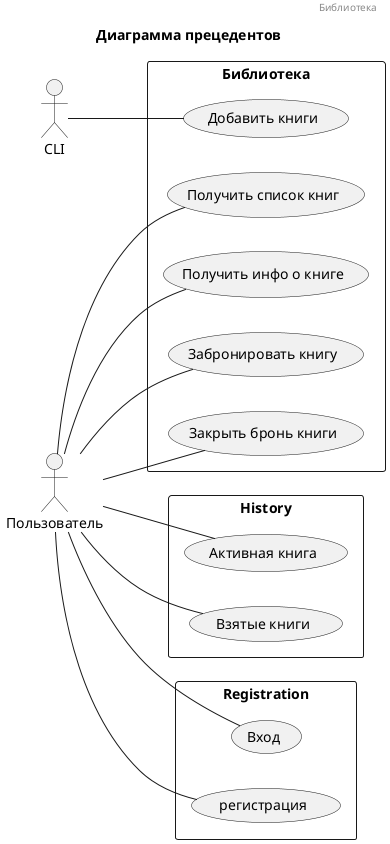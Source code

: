 @startuml

header Библиотека
title Диаграмма прецедентов

left to right direction

rectangle "Библиотека" {
  usecase "Добавить книги" as add_books
  usecase "Получить список книг" as get_all_book
  usecase "Получить инфо о книге" as show_info
  usecase "Забронировать книгу" as booking_book
  usecase "Закрыть бронь книги" as close_booking
}

rectangle "History" {
  usecase "Активная книга" as active_book
  usecase "Взятые книги" as last_books
}

rectangle "Registration"{
    usecase "Вход" as login
    usecase "регистрация" as auth

}

actor "Пользователь" as user
user -- get_all_book
user -- show_info
user -- active_book
user -- booking_book
user -- close_booking
user -- last_books
user -- login
user -- auth


actor "CLI" as cli
cli -- add_books

@enduml
